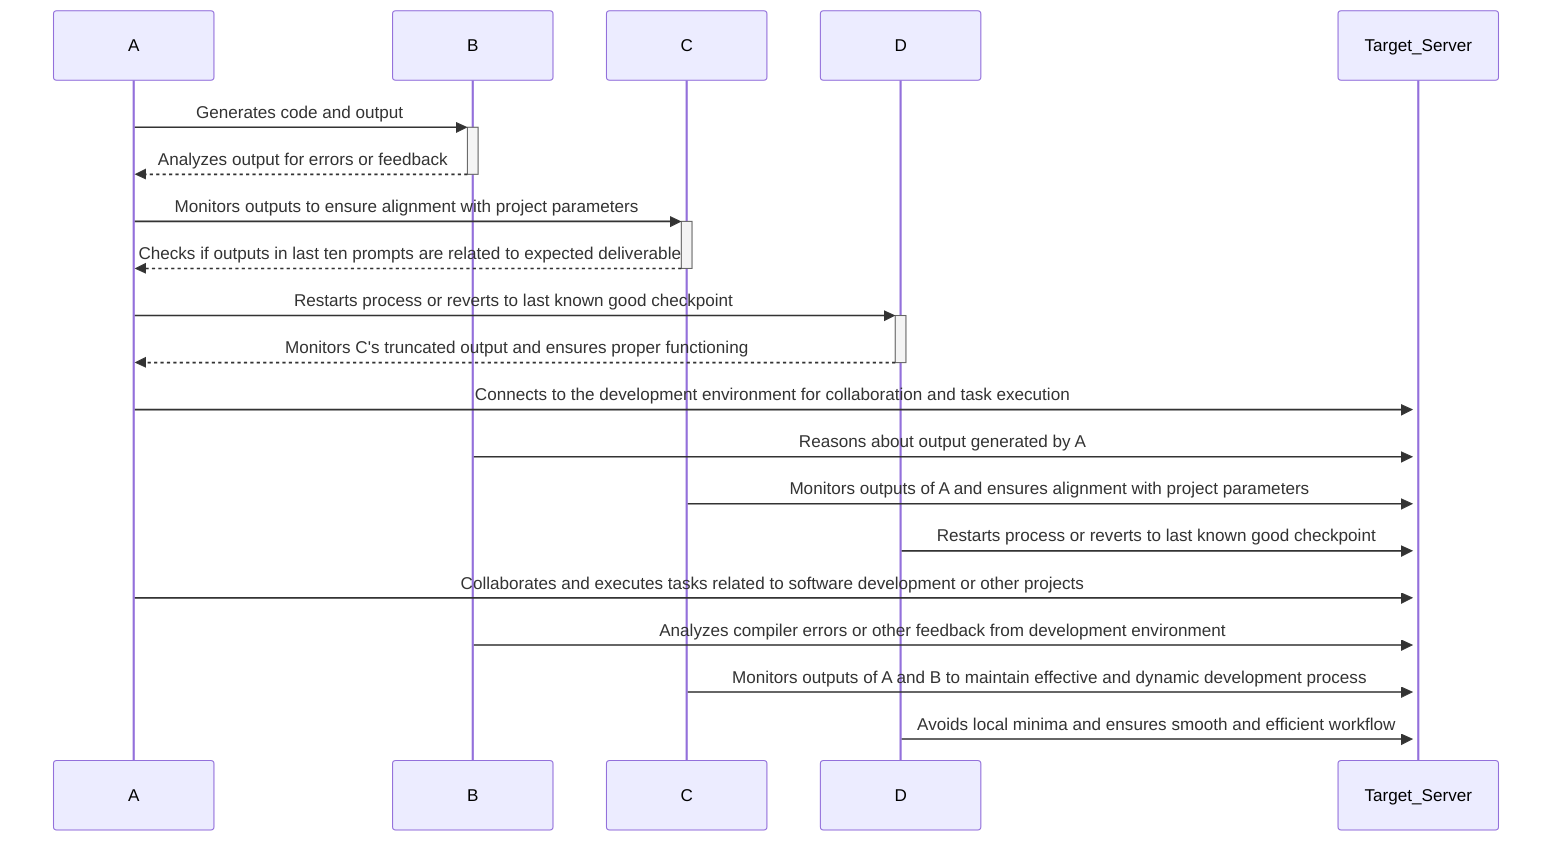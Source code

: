 sequenceDiagram
    A->>+B: Generates code and output
    B-->>-A: Analyzes output for errors or feedback
    A->>+C: Monitors outputs to ensure alignment with project parameters
    C-->>-A: Checks if outputs in last ten prompts are related to expected deliverable
    A->>+D: Restarts process or reverts to last known good checkpoint
    D-->>-A: Monitors C's truncated output and ensures proper functioning
    A->>+Target_Server: Connects to the development environment for collaboration and task execution
    B->>+Target_Server: Reasons about output generated by A
    C->>+Target_Server: Monitors outputs of A and ensures alignment with project parameters
    D->>+Target_Server: Restarts process or reverts to last known good checkpoint
    A->>+Target_Server: Collaborates and executes tasks related to software development or other projects
    B->>+Target_Server: Analyzes compiler errors or other feedback from development environment
    C->>+Target_Server: Monitors outputs of A and B to maintain effective and dynamic development process
    D->>+Target_Server: Avoids local minima and ensures smooth and efficient workflow